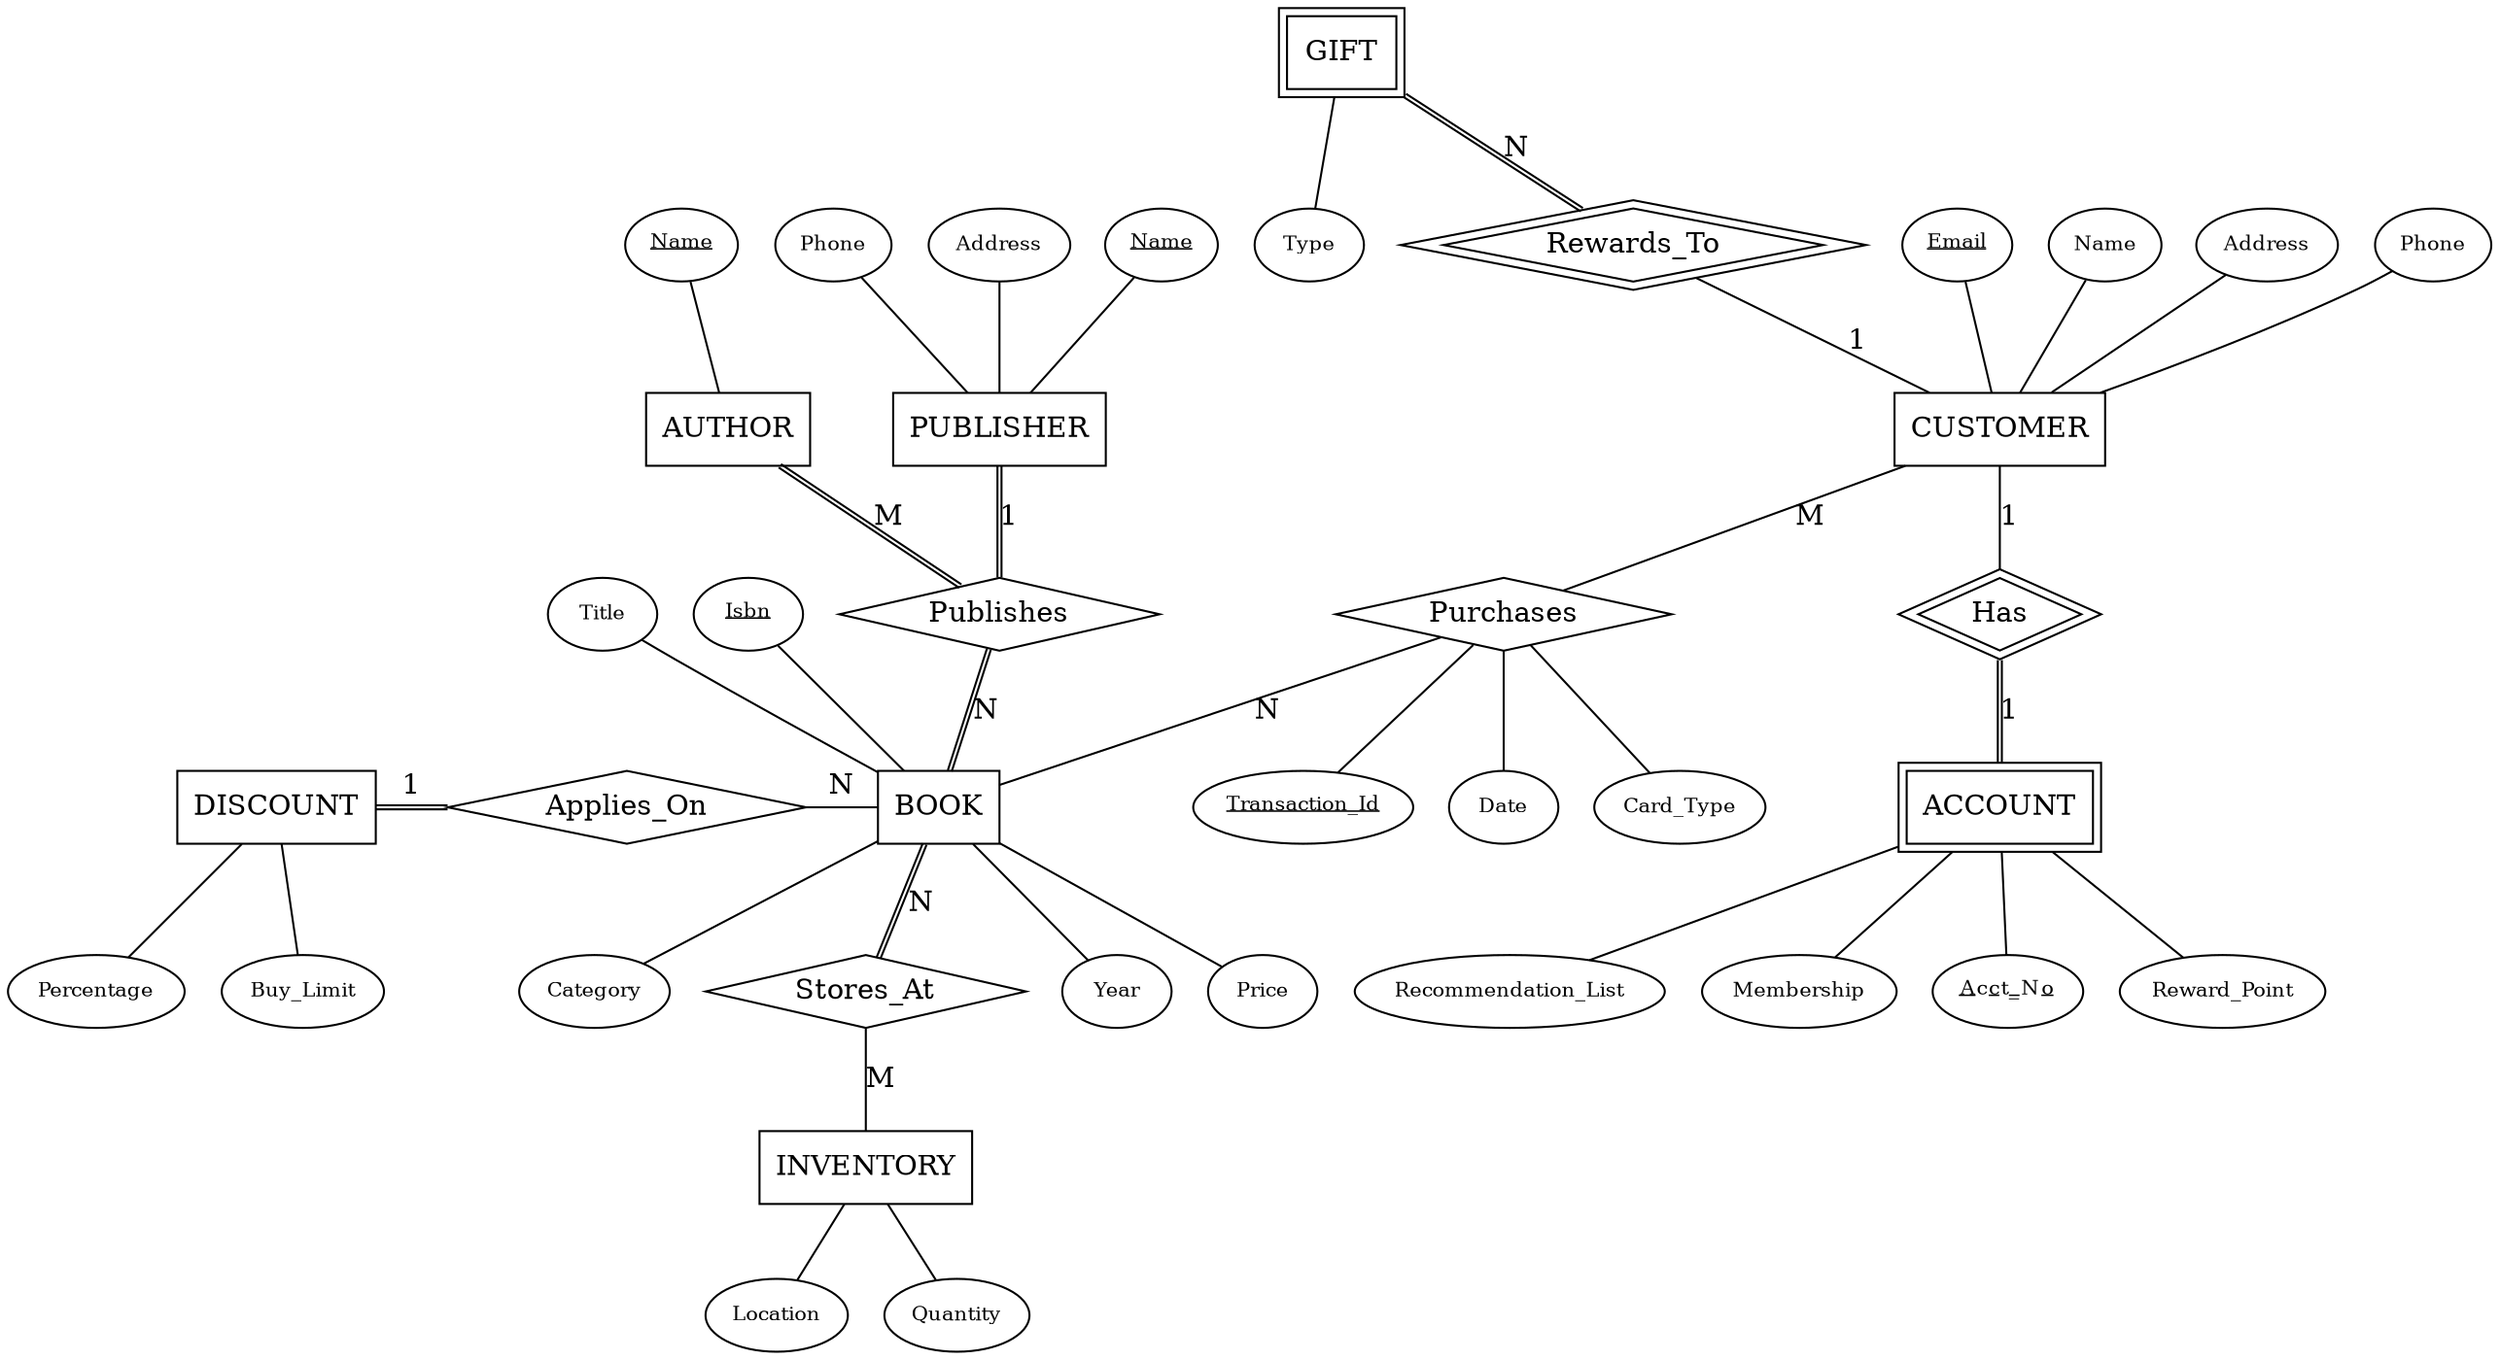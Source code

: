 graph ER {
    // Entities
    DISCOUNT [label="DISCOUNT", shape=box];
    BOOK [label="BOOK", shape=box];
    AUTHOR [label="AUTHOR", shape=box];
    PUBLISHER [label="PUBLISHER", shape=box];
    CUSTOMER [label="CUSTOMER", shape=box];
    INVENTORY [label="INVENTORY", shape=box];
    ACCOUNT [label="ACCOUNT", shape=box, peripheries=2];
    GIFT [label="GIFT", shape=box, peripheries=2];

    // Attributes
    Isbn [label=<<u>Isbn</u>>, shape=ellipse, fontsize=10];
    Title [label="Title", shape=ellipse, fontsize=10];
    Year [label="Year", shape=ellipse, fontsize=10];
    Price [label="Price", shape=ellipse, fontsize=10];
    Category [label="Category", shape=ellipse, fontsize=10];

    { Isbn, Title } -- BOOK[minlen="1"];
    BOOK -- { Year, Price, Category };

    Name3 [label=<<u>Name</u>>, shape=ellipse, fontsize=10];
    Name3 -- AUTHOR;

    Name [label=<<u>Name</u>>, shape=ellipse, fontsize=10];
    Phone [label="Phone", shape=ellipse, fontsize=10];
    Address [label="Address", shape=ellipse, fontsize=10];

    { Name, Phone, Address } -- PUBLISHER;

    Email [label=<<u>Email</u>>, shape=ellipse, fontsize=10];
    Name2 [label="Name", shape=ellipse, fontsize=10];
    Address2 [label="Address", shape=ellipse, fontsize=10];
    Phone2 [label="Phone", shape=ellipse, fontsize=10];

    { Email, Name2, Address2, Phone2 } -- CUSTOMER;

    Location [label="Location", shape=ellipse, fontsize=10];
    Quantity [label="Quantity", shape=ellipse, fontsize=10];

    INVENTORY -- { Location, Quantity };

    Transaction_Id [label=<<u>Transaction_Id</u>>, shape=ellipse, fontsize=10];
    Date [label="Date", shape=ellipse, fontsize=10];
    Card_Type [label="Card_Type", shape=ellipse, fontsize=10];

    Purchases -- { Transaction_Id, Date, Card_Type };

    Acct_No [label=<<u>A</u>c<u>c</u>t<u>_</u>N<u>o</u>>, shape=ellipse, fontsize=10];
    Reward_Point [label="Reward_Point", shape=ellipse, fontsize=10];
    Recommendation_List [label="Recommendation_List", shape=ellipse, fontsize=10];
    Membership [label="Membership", shape=ellipse, fontsize=10];

    ACCOUNT -- { Acct_No, Reward_Point, Recommendation_List, Membership };

    Percentage [label="Percentage", shape=ellipse fontsize=10];
    Buy_Limit [label="Buy_Limit", shape=ellipse fontsize=10];

    DISCOUNT -- { Percentage, Buy_Limit };

    Type [label="Type", shape=ellipse, fontsize=10];

    GIFT -- Type;

    // Relationships
    Publishes [label="Publishes", shape=diamond]
    Purchases [label="Purchases", shape=diamond]
    Stores_At[label="Stores_At", shape=diamond]
    Has [label="Has", shape=diamond, peripheries=2]
    Applies_On [label="Applies_On", shape=diamond]
    Rewards_To [label="Rewards_To", shape=diamond, peripheries=2]

    GIFT -- Rewards_To[label="N", color="black:black"];
    Rewards_To -- CUSTOMER[label="1"];
    CUSTOMER -- Has[label="1"];
    Has -- ACCOUNT[label="1", color="black:black"];

    subgraph apply {
        rank = same;
        DISCOUNT -- Applies_On[label="1", color="black:black"];
        Applies_On -- BOOK[label="N"];
    }

    CUSTOMER -- Purchases[label="M"];
    Purchases -- BOOK[label="N"];
    AUTHOR -- Publishes[label="M", color="black:black"];
    PUBLISHER -- Publishes[label="1", color="black:black"];
    Publishes -- BOOK[label="N", color="black:black"];
    BOOK -- Stores_At[label="N", color="black:black"];
    Stores_At -- INVENTORY[label="M"];

}
